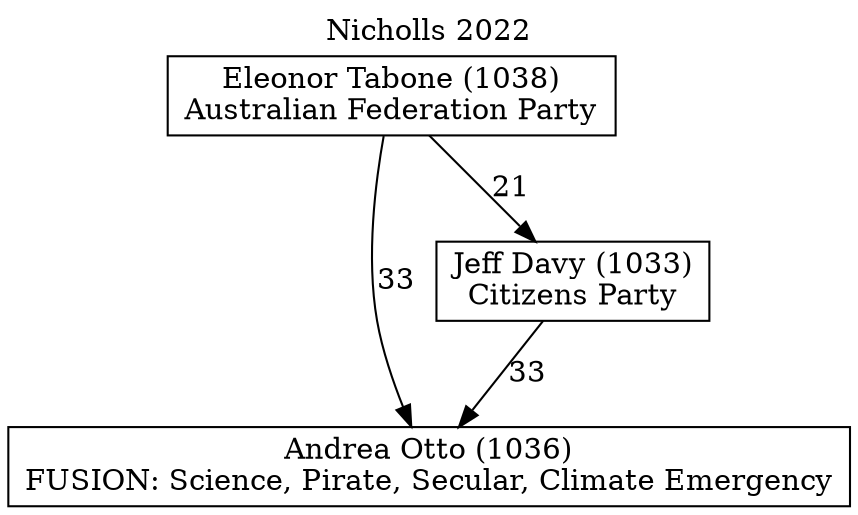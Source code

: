 // House preference flow
digraph "Andrea Otto (1036)_Nicholls_2022" {
	graph [label="Nicholls 2022" labelloc=t mclimit=2]
	node [shape=box]
	"Andrea Otto (1036)" [label="Andrea Otto (1036)
FUSION: Science, Pirate, Secular, Climate Emergency"]
	"Jeff Davy (1033)" [label="Jeff Davy (1033)
Citizens Party"]
	"Eleonor Tabone (1038)" [label="Eleonor Tabone (1038)
Australian Federation Party"]
	"Jeff Davy (1033)" -> "Andrea Otto (1036)" [label=33]
	"Eleonor Tabone (1038)" -> "Jeff Davy (1033)" [label=21]
	"Eleonor Tabone (1038)" -> "Andrea Otto (1036)" [label=33]
}
